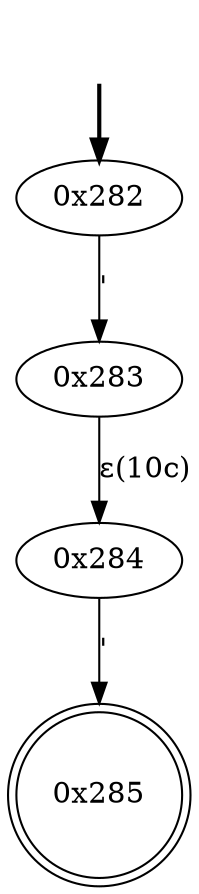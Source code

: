 digraph {
	fake [style=invisible]
	"0x282" [root=true]
	"0x283"
	"0x284"
	"0x285" [shape=doublecircle]
	fake -> "0x282" [style=bold]
	"0x282" -> "0x283" [label="'"]
	"0x284" -> "0x285" [label="'"]
	"0x283" -> "0x284" [label="ε(10c)"]
}

